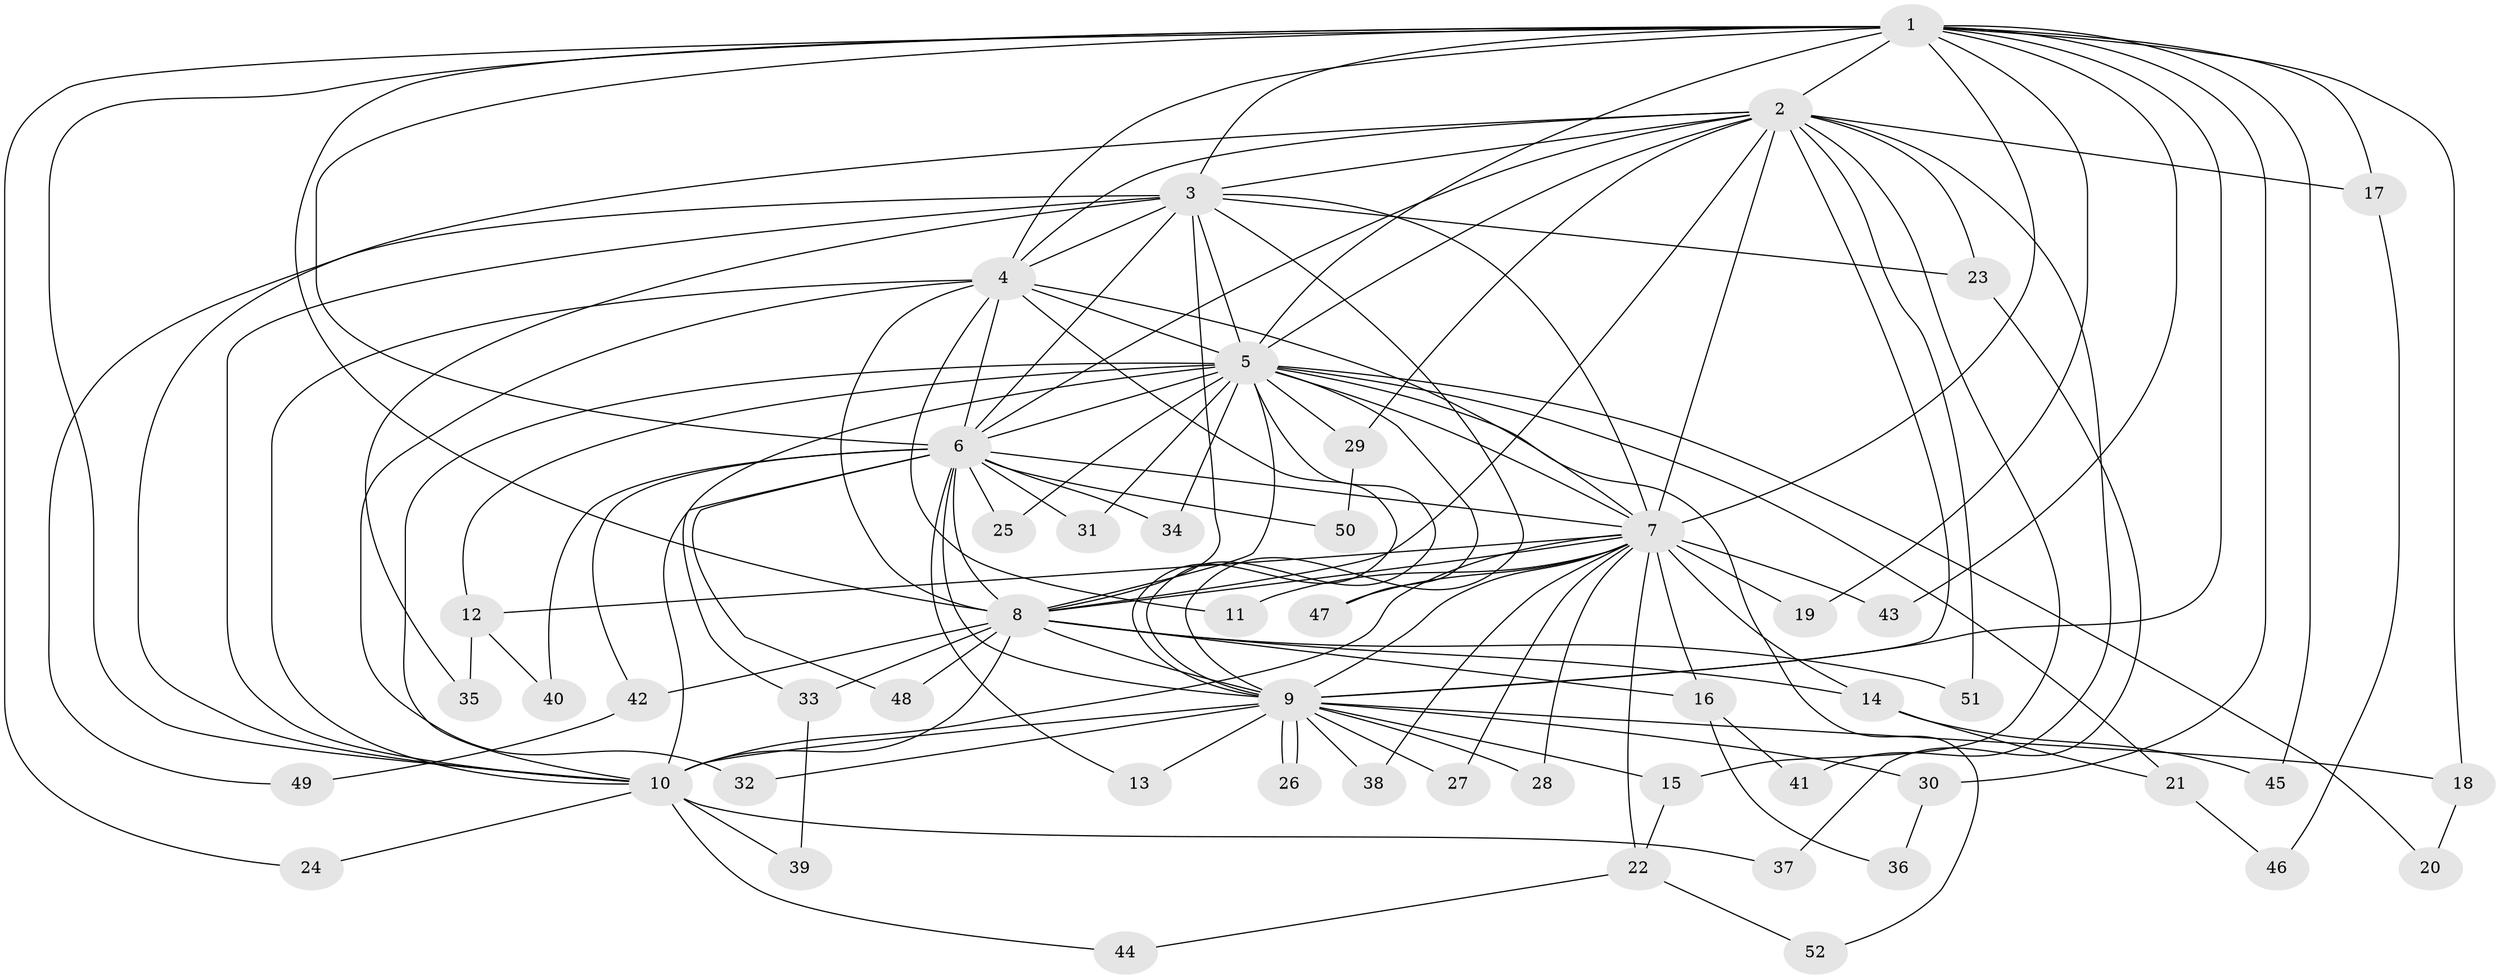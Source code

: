 // coarse degree distribution, {14: 0.07692307692307693, 2: 0.34615384615384615, 1: 0.46153846153846156, 6: 0.038461538461538464, 9: 0.038461538461538464, 3: 0.038461538461538464}
// Generated by graph-tools (version 1.1) at 2025/46/03/04/25 21:46:55]
// undirected, 52 vertices, 129 edges
graph export_dot {
graph [start="1"]
  node [color=gray90,style=filled];
  1;
  2;
  3;
  4;
  5;
  6;
  7;
  8;
  9;
  10;
  11;
  12;
  13;
  14;
  15;
  16;
  17;
  18;
  19;
  20;
  21;
  22;
  23;
  24;
  25;
  26;
  27;
  28;
  29;
  30;
  31;
  32;
  33;
  34;
  35;
  36;
  37;
  38;
  39;
  40;
  41;
  42;
  43;
  44;
  45;
  46;
  47;
  48;
  49;
  50;
  51;
  52;
  1 -- 2;
  1 -- 3;
  1 -- 4;
  1 -- 5;
  1 -- 6;
  1 -- 7;
  1 -- 8;
  1 -- 9;
  1 -- 10;
  1 -- 17;
  1 -- 18;
  1 -- 19;
  1 -- 24;
  1 -- 30;
  1 -- 43;
  1 -- 45;
  2 -- 3;
  2 -- 4;
  2 -- 5;
  2 -- 6;
  2 -- 7;
  2 -- 8;
  2 -- 9;
  2 -- 10;
  2 -- 15;
  2 -- 17;
  2 -- 23;
  2 -- 29;
  2 -- 41;
  2 -- 51;
  3 -- 4;
  3 -- 5;
  3 -- 6;
  3 -- 7;
  3 -- 8;
  3 -- 9;
  3 -- 10;
  3 -- 23;
  3 -- 35;
  3 -- 49;
  4 -- 5;
  4 -- 6;
  4 -- 7;
  4 -- 8;
  4 -- 9;
  4 -- 10;
  4 -- 11;
  4 -- 32;
  5 -- 6;
  5 -- 7;
  5 -- 8;
  5 -- 9;
  5 -- 10;
  5 -- 12;
  5 -- 20;
  5 -- 21;
  5 -- 25;
  5 -- 29;
  5 -- 31;
  5 -- 33;
  5 -- 34;
  5 -- 47;
  5 -- 52;
  6 -- 7;
  6 -- 8;
  6 -- 9;
  6 -- 10;
  6 -- 13;
  6 -- 25;
  6 -- 31;
  6 -- 34;
  6 -- 40;
  6 -- 42;
  6 -- 48;
  6 -- 50;
  7 -- 8;
  7 -- 9;
  7 -- 10;
  7 -- 11;
  7 -- 12;
  7 -- 14;
  7 -- 16;
  7 -- 19;
  7 -- 22;
  7 -- 27;
  7 -- 28;
  7 -- 38;
  7 -- 43;
  7 -- 47;
  8 -- 9;
  8 -- 10;
  8 -- 14;
  8 -- 16;
  8 -- 33;
  8 -- 42;
  8 -- 48;
  8 -- 51;
  9 -- 10;
  9 -- 13;
  9 -- 15;
  9 -- 18;
  9 -- 26;
  9 -- 26;
  9 -- 27;
  9 -- 28;
  9 -- 30;
  9 -- 32;
  9 -- 38;
  10 -- 24;
  10 -- 37;
  10 -- 39;
  10 -- 44;
  12 -- 35;
  12 -- 40;
  14 -- 21;
  14 -- 45;
  15 -- 22;
  16 -- 36;
  16 -- 41;
  17 -- 46;
  18 -- 20;
  21 -- 46;
  22 -- 44;
  22 -- 52;
  23 -- 37;
  29 -- 50;
  30 -- 36;
  33 -- 39;
  42 -- 49;
}

